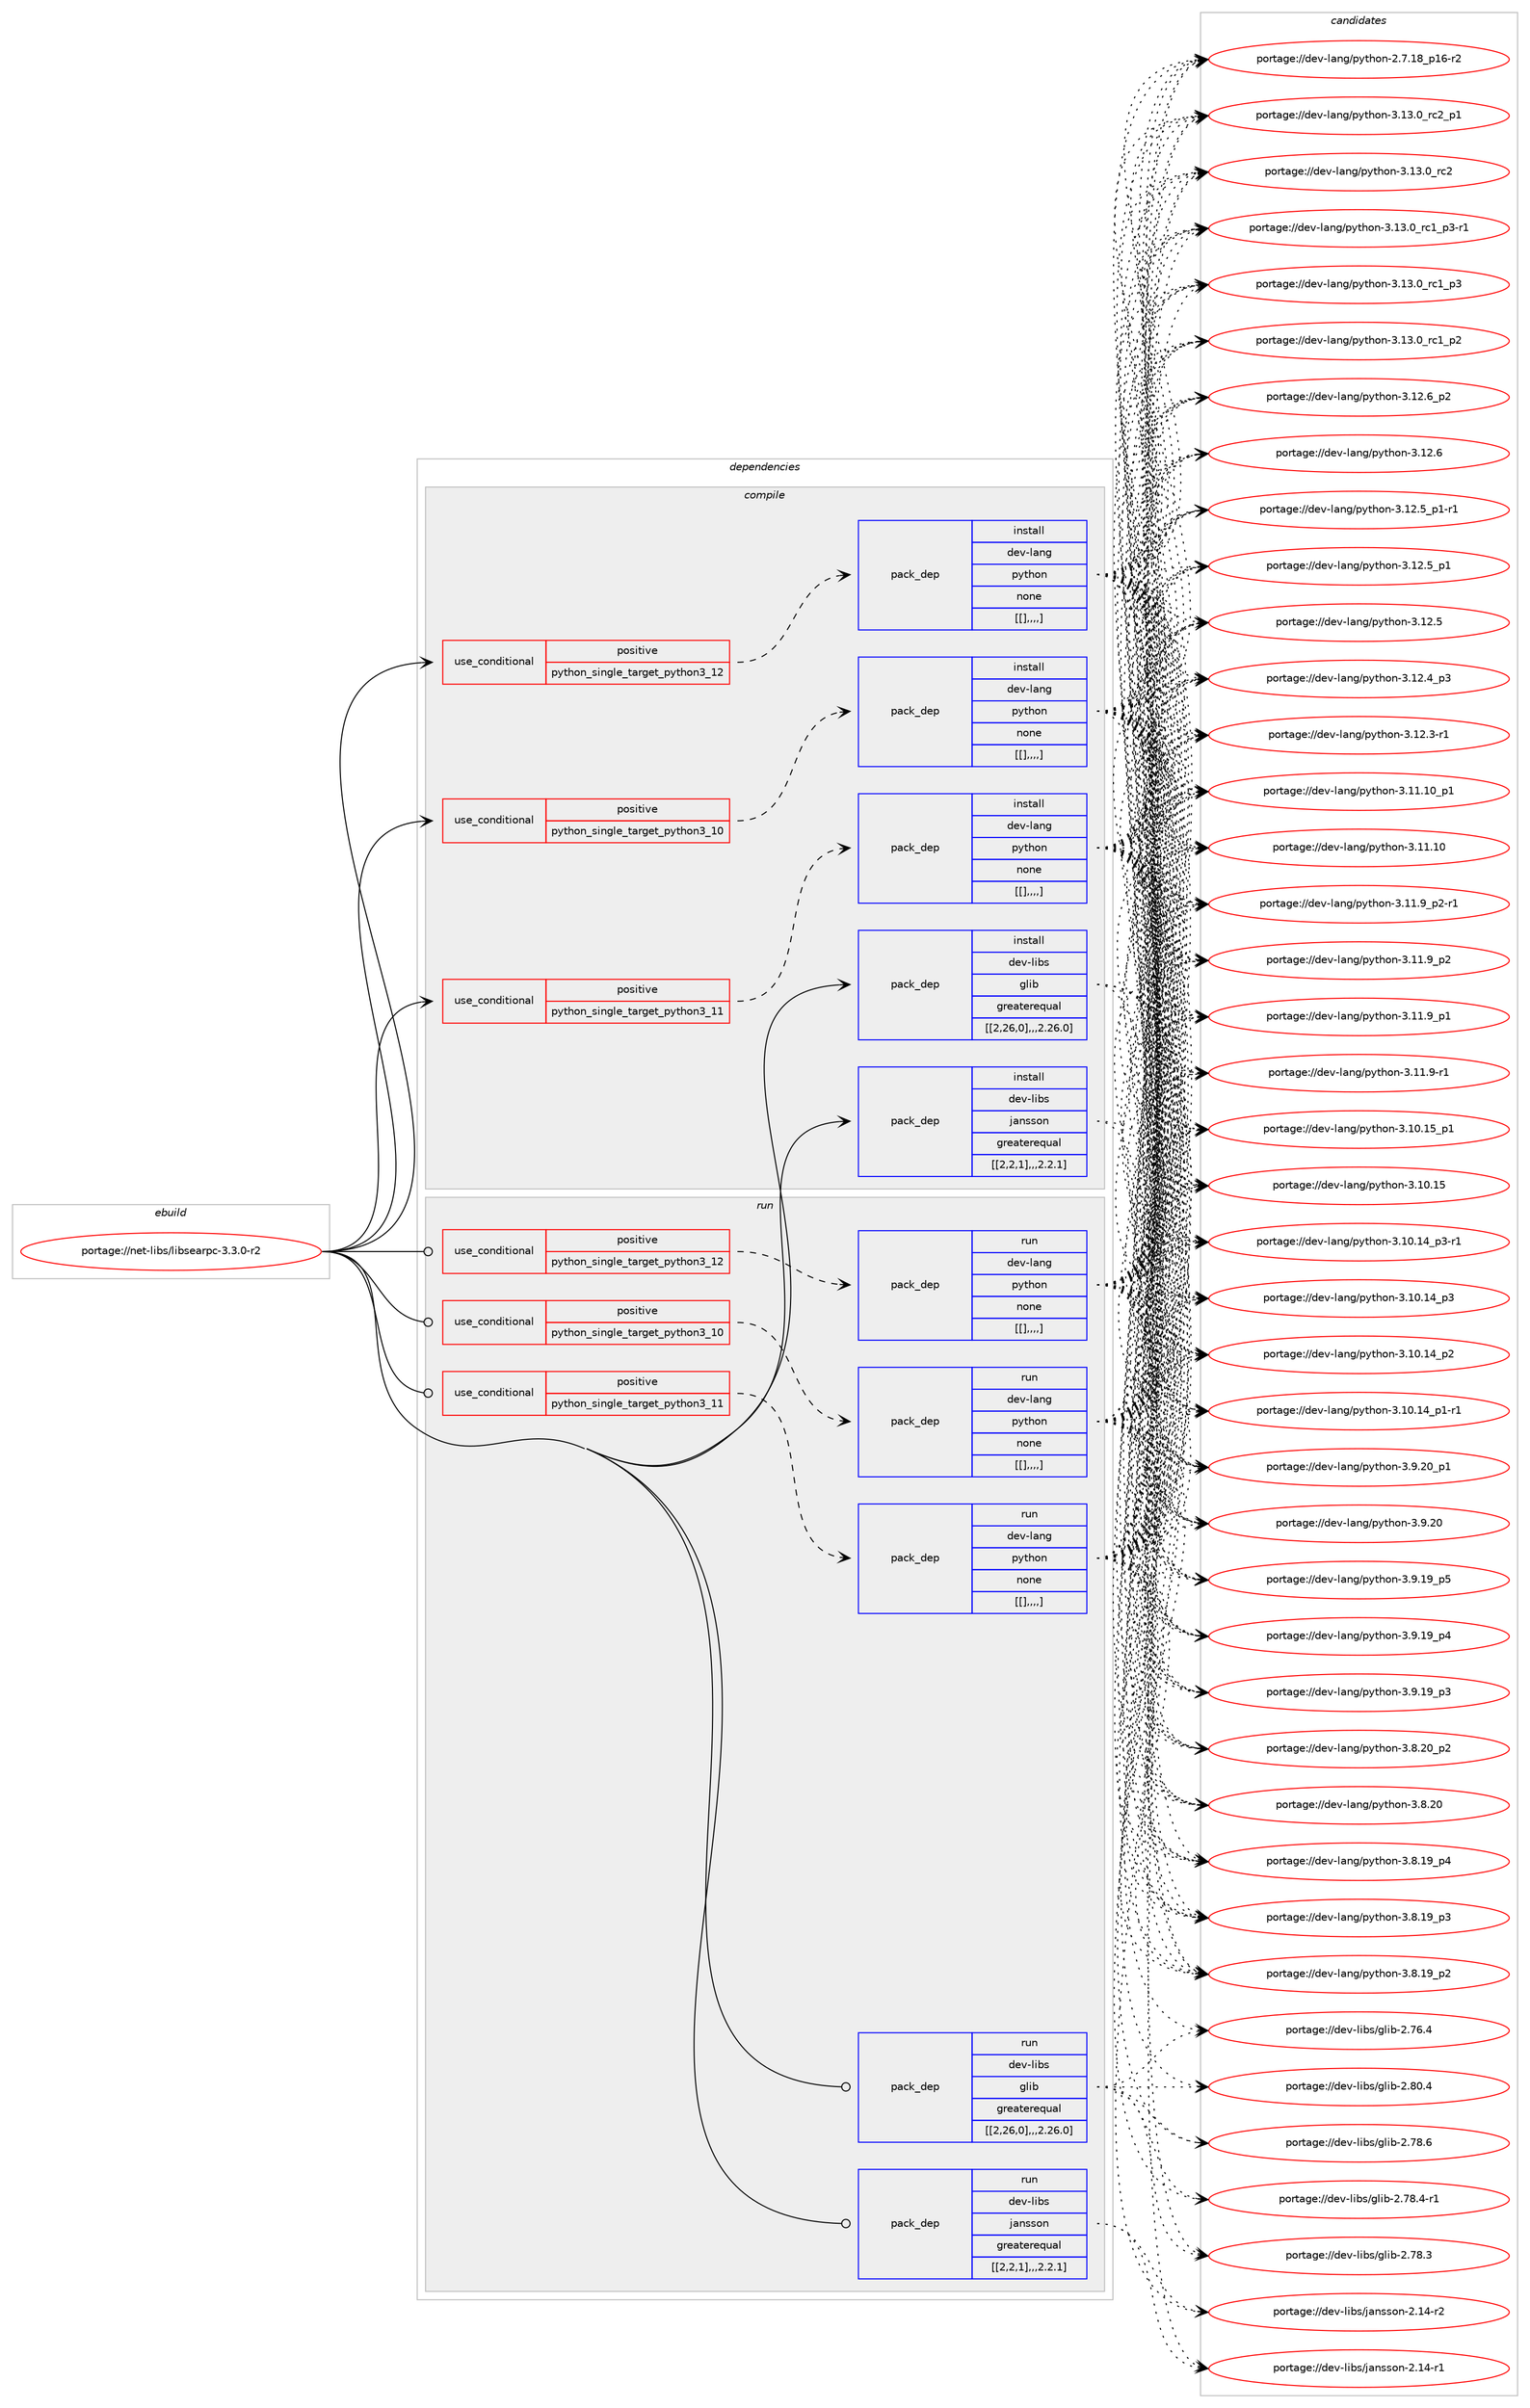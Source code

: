 digraph prolog {

# *************
# Graph options
# *************

newrank=true;
concentrate=true;
compound=true;
graph [rankdir=LR,fontname=Helvetica,fontsize=10,ranksep=1.5];#, ranksep=2.5, nodesep=0.2];
edge  [arrowhead=vee];
node  [fontname=Helvetica,fontsize=10];

# **********
# The ebuild
# **********

subgraph cluster_leftcol {
color=gray;
label=<<i>ebuild</i>>;
id [label="portage://net-libs/libsearpc-3.3.0-r2", color=red, width=4, href="../net-libs/libsearpc-3.3.0-r2.svg"];
}

# ****************
# The dependencies
# ****************

subgraph cluster_midcol {
color=gray;
label=<<i>dependencies</i>>;
subgraph cluster_compile {
fillcolor="#eeeeee";
style=filled;
label=<<i>compile</i>>;
subgraph cond98205 {
dependency372018 [label=<<TABLE BORDER="0" CELLBORDER="1" CELLSPACING="0" CELLPADDING="4"><TR><TD ROWSPAN="3" CELLPADDING="10">use_conditional</TD></TR><TR><TD>positive</TD></TR><TR><TD>python_single_target_python3_10</TD></TR></TABLE>>, shape=none, color=red];
subgraph pack271114 {
dependency372019 [label=<<TABLE BORDER="0" CELLBORDER="1" CELLSPACING="0" CELLPADDING="4" WIDTH="220"><TR><TD ROWSPAN="6" CELLPADDING="30">pack_dep</TD></TR><TR><TD WIDTH="110">install</TD></TR><TR><TD>dev-lang</TD></TR><TR><TD>python</TD></TR><TR><TD>none</TD></TR><TR><TD>[[],,,,]</TD></TR></TABLE>>, shape=none, color=blue];
}
dependency372018:e -> dependency372019:w [weight=20,style="dashed",arrowhead="vee"];
}
id:e -> dependency372018:w [weight=20,style="solid",arrowhead="vee"];
subgraph cond98206 {
dependency372020 [label=<<TABLE BORDER="0" CELLBORDER="1" CELLSPACING="0" CELLPADDING="4"><TR><TD ROWSPAN="3" CELLPADDING="10">use_conditional</TD></TR><TR><TD>positive</TD></TR><TR><TD>python_single_target_python3_11</TD></TR></TABLE>>, shape=none, color=red];
subgraph pack271115 {
dependency372021 [label=<<TABLE BORDER="0" CELLBORDER="1" CELLSPACING="0" CELLPADDING="4" WIDTH="220"><TR><TD ROWSPAN="6" CELLPADDING="30">pack_dep</TD></TR><TR><TD WIDTH="110">install</TD></TR><TR><TD>dev-lang</TD></TR><TR><TD>python</TD></TR><TR><TD>none</TD></TR><TR><TD>[[],,,,]</TD></TR></TABLE>>, shape=none, color=blue];
}
dependency372020:e -> dependency372021:w [weight=20,style="dashed",arrowhead="vee"];
}
id:e -> dependency372020:w [weight=20,style="solid",arrowhead="vee"];
subgraph cond98207 {
dependency372022 [label=<<TABLE BORDER="0" CELLBORDER="1" CELLSPACING="0" CELLPADDING="4"><TR><TD ROWSPAN="3" CELLPADDING="10">use_conditional</TD></TR><TR><TD>positive</TD></TR><TR><TD>python_single_target_python3_12</TD></TR></TABLE>>, shape=none, color=red];
subgraph pack271116 {
dependency372023 [label=<<TABLE BORDER="0" CELLBORDER="1" CELLSPACING="0" CELLPADDING="4" WIDTH="220"><TR><TD ROWSPAN="6" CELLPADDING="30">pack_dep</TD></TR><TR><TD WIDTH="110">install</TD></TR><TR><TD>dev-lang</TD></TR><TR><TD>python</TD></TR><TR><TD>none</TD></TR><TR><TD>[[],,,,]</TD></TR></TABLE>>, shape=none, color=blue];
}
dependency372022:e -> dependency372023:w [weight=20,style="dashed",arrowhead="vee"];
}
id:e -> dependency372022:w [weight=20,style="solid",arrowhead="vee"];
subgraph pack271117 {
dependency372024 [label=<<TABLE BORDER="0" CELLBORDER="1" CELLSPACING="0" CELLPADDING="4" WIDTH="220"><TR><TD ROWSPAN="6" CELLPADDING="30">pack_dep</TD></TR><TR><TD WIDTH="110">install</TD></TR><TR><TD>dev-libs</TD></TR><TR><TD>glib</TD></TR><TR><TD>greaterequal</TD></TR><TR><TD>[[2,26,0],,,2.26.0]</TD></TR></TABLE>>, shape=none, color=blue];
}
id:e -> dependency372024:w [weight=20,style="solid",arrowhead="vee"];
subgraph pack271118 {
dependency372025 [label=<<TABLE BORDER="0" CELLBORDER="1" CELLSPACING="0" CELLPADDING="4" WIDTH="220"><TR><TD ROWSPAN="6" CELLPADDING="30">pack_dep</TD></TR><TR><TD WIDTH="110">install</TD></TR><TR><TD>dev-libs</TD></TR><TR><TD>jansson</TD></TR><TR><TD>greaterequal</TD></TR><TR><TD>[[2,2,1],,,2.2.1]</TD></TR></TABLE>>, shape=none, color=blue];
}
id:e -> dependency372025:w [weight=20,style="solid",arrowhead="vee"];
}
subgraph cluster_compileandrun {
fillcolor="#eeeeee";
style=filled;
label=<<i>compile and run</i>>;
}
subgraph cluster_run {
fillcolor="#eeeeee";
style=filled;
label=<<i>run</i>>;
subgraph cond98208 {
dependency372026 [label=<<TABLE BORDER="0" CELLBORDER="1" CELLSPACING="0" CELLPADDING="4"><TR><TD ROWSPAN="3" CELLPADDING="10">use_conditional</TD></TR><TR><TD>positive</TD></TR><TR><TD>python_single_target_python3_10</TD></TR></TABLE>>, shape=none, color=red];
subgraph pack271119 {
dependency372027 [label=<<TABLE BORDER="0" CELLBORDER="1" CELLSPACING="0" CELLPADDING="4" WIDTH="220"><TR><TD ROWSPAN="6" CELLPADDING="30">pack_dep</TD></TR><TR><TD WIDTH="110">run</TD></TR><TR><TD>dev-lang</TD></TR><TR><TD>python</TD></TR><TR><TD>none</TD></TR><TR><TD>[[],,,,]</TD></TR></TABLE>>, shape=none, color=blue];
}
dependency372026:e -> dependency372027:w [weight=20,style="dashed",arrowhead="vee"];
}
id:e -> dependency372026:w [weight=20,style="solid",arrowhead="odot"];
subgraph cond98209 {
dependency372028 [label=<<TABLE BORDER="0" CELLBORDER="1" CELLSPACING="0" CELLPADDING="4"><TR><TD ROWSPAN="3" CELLPADDING="10">use_conditional</TD></TR><TR><TD>positive</TD></TR><TR><TD>python_single_target_python3_11</TD></TR></TABLE>>, shape=none, color=red];
subgraph pack271120 {
dependency372029 [label=<<TABLE BORDER="0" CELLBORDER="1" CELLSPACING="0" CELLPADDING="4" WIDTH="220"><TR><TD ROWSPAN="6" CELLPADDING="30">pack_dep</TD></TR><TR><TD WIDTH="110">run</TD></TR><TR><TD>dev-lang</TD></TR><TR><TD>python</TD></TR><TR><TD>none</TD></TR><TR><TD>[[],,,,]</TD></TR></TABLE>>, shape=none, color=blue];
}
dependency372028:e -> dependency372029:w [weight=20,style="dashed",arrowhead="vee"];
}
id:e -> dependency372028:w [weight=20,style="solid",arrowhead="odot"];
subgraph cond98210 {
dependency372030 [label=<<TABLE BORDER="0" CELLBORDER="1" CELLSPACING="0" CELLPADDING="4"><TR><TD ROWSPAN="3" CELLPADDING="10">use_conditional</TD></TR><TR><TD>positive</TD></TR><TR><TD>python_single_target_python3_12</TD></TR></TABLE>>, shape=none, color=red];
subgraph pack271121 {
dependency372031 [label=<<TABLE BORDER="0" CELLBORDER="1" CELLSPACING="0" CELLPADDING="4" WIDTH="220"><TR><TD ROWSPAN="6" CELLPADDING="30">pack_dep</TD></TR><TR><TD WIDTH="110">run</TD></TR><TR><TD>dev-lang</TD></TR><TR><TD>python</TD></TR><TR><TD>none</TD></TR><TR><TD>[[],,,,]</TD></TR></TABLE>>, shape=none, color=blue];
}
dependency372030:e -> dependency372031:w [weight=20,style="dashed",arrowhead="vee"];
}
id:e -> dependency372030:w [weight=20,style="solid",arrowhead="odot"];
subgraph pack271122 {
dependency372032 [label=<<TABLE BORDER="0" CELLBORDER="1" CELLSPACING="0" CELLPADDING="4" WIDTH="220"><TR><TD ROWSPAN="6" CELLPADDING="30">pack_dep</TD></TR><TR><TD WIDTH="110">run</TD></TR><TR><TD>dev-libs</TD></TR><TR><TD>glib</TD></TR><TR><TD>greaterequal</TD></TR><TR><TD>[[2,26,0],,,2.26.0]</TD></TR></TABLE>>, shape=none, color=blue];
}
id:e -> dependency372032:w [weight=20,style="solid",arrowhead="odot"];
subgraph pack271123 {
dependency372033 [label=<<TABLE BORDER="0" CELLBORDER="1" CELLSPACING="0" CELLPADDING="4" WIDTH="220"><TR><TD ROWSPAN="6" CELLPADDING="30">pack_dep</TD></TR><TR><TD WIDTH="110">run</TD></TR><TR><TD>dev-libs</TD></TR><TR><TD>jansson</TD></TR><TR><TD>greaterequal</TD></TR><TR><TD>[[2,2,1],,,2.2.1]</TD></TR></TABLE>>, shape=none, color=blue];
}
id:e -> dependency372033:w [weight=20,style="solid",arrowhead="odot"];
}
}

# **************
# The candidates
# **************

subgraph cluster_choices {
rank=same;
color=gray;
label=<<i>candidates</i>>;

subgraph choice271114 {
color=black;
nodesep=1;
choice100101118451089711010347112121116104111110455146495146489511499509511249 [label="portage://dev-lang/python-3.13.0_rc2_p1", color=red, width=4,href="../dev-lang/python-3.13.0_rc2_p1.svg"];
choice10010111845108971101034711212111610411111045514649514648951149950 [label="portage://dev-lang/python-3.13.0_rc2", color=red, width=4,href="../dev-lang/python-3.13.0_rc2.svg"];
choice1001011184510897110103471121211161041111104551464951464895114994995112514511449 [label="portage://dev-lang/python-3.13.0_rc1_p3-r1", color=red, width=4,href="../dev-lang/python-3.13.0_rc1_p3-r1.svg"];
choice100101118451089711010347112121116104111110455146495146489511499499511251 [label="portage://dev-lang/python-3.13.0_rc1_p3", color=red, width=4,href="../dev-lang/python-3.13.0_rc1_p3.svg"];
choice100101118451089711010347112121116104111110455146495146489511499499511250 [label="portage://dev-lang/python-3.13.0_rc1_p2", color=red, width=4,href="../dev-lang/python-3.13.0_rc1_p2.svg"];
choice100101118451089711010347112121116104111110455146495046549511250 [label="portage://dev-lang/python-3.12.6_p2", color=red, width=4,href="../dev-lang/python-3.12.6_p2.svg"];
choice10010111845108971101034711212111610411111045514649504654 [label="portage://dev-lang/python-3.12.6", color=red, width=4,href="../dev-lang/python-3.12.6.svg"];
choice1001011184510897110103471121211161041111104551464950465395112494511449 [label="portage://dev-lang/python-3.12.5_p1-r1", color=red, width=4,href="../dev-lang/python-3.12.5_p1-r1.svg"];
choice100101118451089711010347112121116104111110455146495046539511249 [label="portage://dev-lang/python-3.12.5_p1", color=red, width=4,href="../dev-lang/python-3.12.5_p1.svg"];
choice10010111845108971101034711212111610411111045514649504653 [label="portage://dev-lang/python-3.12.5", color=red, width=4,href="../dev-lang/python-3.12.5.svg"];
choice100101118451089711010347112121116104111110455146495046529511251 [label="portage://dev-lang/python-3.12.4_p3", color=red, width=4,href="../dev-lang/python-3.12.4_p3.svg"];
choice100101118451089711010347112121116104111110455146495046514511449 [label="portage://dev-lang/python-3.12.3-r1", color=red, width=4,href="../dev-lang/python-3.12.3-r1.svg"];
choice10010111845108971101034711212111610411111045514649494649489511249 [label="portage://dev-lang/python-3.11.10_p1", color=red, width=4,href="../dev-lang/python-3.11.10_p1.svg"];
choice1001011184510897110103471121211161041111104551464949464948 [label="portage://dev-lang/python-3.11.10", color=red, width=4,href="../dev-lang/python-3.11.10.svg"];
choice1001011184510897110103471121211161041111104551464949465795112504511449 [label="portage://dev-lang/python-3.11.9_p2-r1", color=red, width=4,href="../dev-lang/python-3.11.9_p2-r1.svg"];
choice100101118451089711010347112121116104111110455146494946579511250 [label="portage://dev-lang/python-3.11.9_p2", color=red, width=4,href="../dev-lang/python-3.11.9_p2.svg"];
choice100101118451089711010347112121116104111110455146494946579511249 [label="portage://dev-lang/python-3.11.9_p1", color=red, width=4,href="../dev-lang/python-3.11.9_p1.svg"];
choice100101118451089711010347112121116104111110455146494946574511449 [label="portage://dev-lang/python-3.11.9-r1", color=red, width=4,href="../dev-lang/python-3.11.9-r1.svg"];
choice10010111845108971101034711212111610411111045514649484649539511249 [label="portage://dev-lang/python-3.10.15_p1", color=red, width=4,href="../dev-lang/python-3.10.15_p1.svg"];
choice1001011184510897110103471121211161041111104551464948464953 [label="portage://dev-lang/python-3.10.15", color=red, width=4,href="../dev-lang/python-3.10.15.svg"];
choice100101118451089711010347112121116104111110455146494846495295112514511449 [label="portage://dev-lang/python-3.10.14_p3-r1", color=red, width=4,href="../dev-lang/python-3.10.14_p3-r1.svg"];
choice10010111845108971101034711212111610411111045514649484649529511251 [label="portage://dev-lang/python-3.10.14_p3", color=red, width=4,href="../dev-lang/python-3.10.14_p3.svg"];
choice10010111845108971101034711212111610411111045514649484649529511250 [label="portage://dev-lang/python-3.10.14_p2", color=red, width=4,href="../dev-lang/python-3.10.14_p2.svg"];
choice100101118451089711010347112121116104111110455146494846495295112494511449 [label="portage://dev-lang/python-3.10.14_p1-r1", color=red, width=4,href="../dev-lang/python-3.10.14_p1-r1.svg"];
choice100101118451089711010347112121116104111110455146574650489511249 [label="portage://dev-lang/python-3.9.20_p1", color=red, width=4,href="../dev-lang/python-3.9.20_p1.svg"];
choice10010111845108971101034711212111610411111045514657465048 [label="portage://dev-lang/python-3.9.20", color=red, width=4,href="../dev-lang/python-3.9.20.svg"];
choice100101118451089711010347112121116104111110455146574649579511253 [label="portage://dev-lang/python-3.9.19_p5", color=red, width=4,href="../dev-lang/python-3.9.19_p5.svg"];
choice100101118451089711010347112121116104111110455146574649579511252 [label="portage://dev-lang/python-3.9.19_p4", color=red, width=4,href="../dev-lang/python-3.9.19_p4.svg"];
choice100101118451089711010347112121116104111110455146574649579511251 [label="portage://dev-lang/python-3.9.19_p3", color=red, width=4,href="../dev-lang/python-3.9.19_p3.svg"];
choice100101118451089711010347112121116104111110455146564650489511250 [label="portage://dev-lang/python-3.8.20_p2", color=red, width=4,href="../dev-lang/python-3.8.20_p2.svg"];
choice10010111845108971101034711212111610411111045514656465048 [label="portage://dev-lang/python-3.8.20", color=red, width=4,href="../dev-lang/python-3.8.20.svg"];
choice100101118451089711010347112121116104111110455146564649579511252 [label="portage://dev-lang/python-3.8.19_p4", color=red, width=4,href="../dev-lang/python-3.8.19_p4.svg"];
choice100101118451089711010347112121116104111110455146564649579511251 [label="portage://dev-lang/python-3.8.19_p3", color=red, width=4,href="../dev-lang/python-3.8.19_p3.svg"];
choice100101118451089711010347112121116104111110455146564649579511250 [label="portage://dev-lang/python-3.8.19_p2", color=red, width=4,href="../dev-lang/python-3.8.19_p2.svg"];
choice100101118451089711010347112121116104111110455046554649569511249544511450 [label="portage://dev-lang/python-2.7.18_p16-r2", color=red, width=4,href="../dev-lang/python-2.7.18_p16-r2.svg"];
dependency372019:e -> choice100101118451089711010347112121116104111110455146495146489511499509511249:w [style=dotted,weight="100"];
dependency372019:e -> choice10010111845108971101034711212111610411111045514649514648951149950:w [style=dotted,weight="100"];
dependency372019:e -> choice1001011184510897110103471121211161041111104551464951464895114994995112514511449:w [style=dotted,weight="100"];
dependency372019:e -> choice100101118451089711010347112121116104111110455146495146489511499499511251:w [style=dotted,weight="100"];
dependency372019:e -> choice100101118451089711010347112121116104111110455146495146489511499499511250:w [style=dotted,weight="100"];
dependency372019:e -> choice100101118451089711010347112121116104111110455146495046549511250:w [style=dotted,weight="100"];
dependency372019:e -> choice10010111845108971101034711212111610411111045514649504654:w [style=dotted,weight="100"];
dependency372019:e -> choice1001011184510897110103471121211161041111104551464950465395112494511449:w [style=dotted,weight="100"];
dependency372019:e -> choice100101118451089711010347112121116104111110455146495046539511249:w [style=dotted,weight="100"];
dependency372019:e -> choice10010111845108971101034711212111610411111045514649504653:w [style=dotted,weight="100"];
dependency372019:e -> choice100101118451089711010347112121116104111110455146495046529511251:w [style=dotted,weight="100"];
dependency372019:e -> choice100101118451089711010347112121116104111110455146495046514511449:w [style=dotted,weight="100"];
dependency372019:e -> choice10010111845108971101034711212111610411111045514649494649489511249:w [style=dotted,weight="100"];
dependency372019:e -> choice1001011184510897110103471121211161041111104551464949464948:w [style=dotted,weight="100"];
dependency372019:e -> choice1001011184510897110103471121211161041111104551464949465795112504511449:w [style=dotted,weight="100"];
dependency372019:e -> choice100101118451089711010347112121116104111110455146494946579511250:w [style=dotted,weight="100"];
dependency372019:e -> choice100101118451089711010347112121116104111110455146494946579511249:w [style=dotted,weight="100"];
dependency372019:e -> choice100101118451089711010347112121116104111110455146494946574511449:w [style=dotted,weight="100"];
dependency372019:e -> choice10010111845108971101034711212111610411111045514649484649539511249:w [style=dotted,weight="100"];
dependency372019:e -> choice1001011184510897110103471121211161041111104551464948464953:w [style=dotted,weight="100"];
dependency372019:e -> choice100101118451089711010347112121116104111110455146494846495295112514511449:w [style=dotted,weight="100"];
dependency372019:e -> choice10010111845108971101034711212111610411111045514649484649529511251:w [style=dotted,weight="100"];
dependency372019:e -> choice10010111845108971101034711212111610411111045514649484649529511250:w [style=dotted,weight="100"];
dependency372019:e -> choice100101118451089711010347112121116104111110455146494846495295112494511449:w [style=dotted,weight="100"];
dependency372019:e -> choice100101118451089711010347112121116104111110455146574650489511249:w [style=dotted,weight="100"];
dependency372019:e -> choice10010111845108971101034711212111610411111045514657465048:w [style=dotted,weight="100"];
dependency372019:e -> choice100101118451089711010347112121116104111110455146574649579511253:w [style=dotted,weight="100"];
dependency372019:e -> choice100101118451089711010347112121116104111110455146574649579511252:w [style=dotted,weight="100"];
dependency372019:e -> choice100101118451089711010347112121116104111110455146574649579511251:w [style=dotted,weight="100"];
dependency372019:e -> choice100101118451089711010347112121116104111110455146564650489511250:w [style=dotted,weight="100"];
dependency372019:e -> choice10010111845108971101034711212111610411111045514656465048:w [style=dotted,weight="100"];
dependency372019:e -> choice100101118451089711010347112121116104111110455146564649579511252:w [style=dotted,weight="100"];
dependency372019:e -> choice100101118451089711010347112121116104111110455146564649579511251:w [style=dotted,weight="100"];
dependency372019:e -> choice100101118451089711010347112121116104111110455146564649579511250:w [style=dotted,weight="100"];
dependency372019:e -> choice100101118451089711010347112121116104111110455046554649569511249544511450:w [style=dotted,weight="100"];
}
subgraph choice271115 {
color=black;
nodesep=1;
choice100101118451089711010347112121116104111110455146495146489511499509511249 [label="portage://dev-lang/python-3.13.0_rc2_p1", color=red, width=4,href="../dev-lang/python-3.13.0_rc2_p1.svg"];
choice10010111845108971101034711212111610411111045514649514648951149950 [label="portage://dev-lang/python-3.13.0_rc2", color=red, width=4,href="../dev-lang/python-3.13.0_rc2.svg"];
choice1001011184510897110103471121211161041111104551464951464895114994995112514511449 [label="portage://dev-lang/python-3.13.0_rc1_p3-r1", color=red, width=4,href="../dev-lang/python-3.13.0_rc1_p3-r1.svg"];
choice100101118451089711010347112121116104111110455146495146489511499499511251 [label="portage://dev-lang/python-3.13.0_rc1_p3", color=red, width=4,href="../dev-lang/python-3.13.0_rc1_p3.svg"];
choice100101118451089711010347112121116104111110455146495146489511499499511250 [label="portage://dev-lang/python-3.13.0_rc1_p2", color=red, width=4,href="../dev-lang/python-3.13.0_rc1_p2.svg"];
choice100101118451089711010347112121116104111110455146495046549511250 [label="portage://dev-lang/python-3.12.6_p2", color=red, width=4,href="../dev-lang/python-3.12.6_p2.svg"];
choice10010111845108971101034711212111610411111045514649504654 [label="portage://dev-lang/python-3.12.6", color=red, width=4,href="../dev-lang/python-3.12.6.svg"];
choice1001011184510897110103471121211161041111104551464950465395112494511449 [label="portage://dev-lang/python-3.12.5_p1-r1", color=red, width=4,href="../dev-lang/python-3.12.5_p1-r1.svg"];
choice100101118451089711010347112121116104111110455146495046539511249 [label="portage://dev-lang/python-3.12.5_p1", color=red, width=4,href="../dev-lang/python-3.12.5_p1.svg"];
choice10010111845108971101034711212111610411111045514649504653 [label="portage://dev-lang/python-3.12.5", color=red, width=4,href="../dev-lang/python-3.12.5.svg"];
choice100101118451089711010347112121116104111110455146495046529511251 [label="portage://dev-lang/python-3.12.4_p3", color=red, width=4,href="../dev-lang/python-3.12.4_p3.svg"];
choice100101118451089711010347112121116104111110455146495046514511449 [label="portage://dev-lang/python-3.12.3-r1", color=red, width=4,href="../dev-lang/python-3.12.3-r1.svg"];
choice10010111845108971101034711212111610411111045514649494649489511249 [label="portage://dev-lang/python-3.11.10_p1", color=red, width=4,href="../dev-lang/python-3.11.10_p1.svg"];
choice1001011184510897110103471121211161041111104551464949464948 [label="portage://dev-lang/python-3.11.10", color=red, width=4,href="../dev-lang/python-3.11.10.svg"];
choice1001011184510897110103471121211161041111104551464949465795112504511449 [label="portage://dev-lang/python-3.11.9_p2-r1", color=red, width=4,href="../dev-lang/python-3.11.9_p2-r1.svg"];
choice100101118451089711010347112121116104111110455146494946579511250 [label="portage://dev-lang/python-3.11.9_p2", color=red, width=4,href="../dev-lang/python-3.11.9_p2.svg"];
choice100101118451089711010347112121116104111110455146494946579511249 [label="portage://dev-lang/python-3.11.9_p1", color=red, width=4,href="../dev-lang/python-3.11.9_p1.svg"];
choice100101118451089711010347112121116104111110455146494946574511449 [label="portage://dev-lang/python-3.11.9-r1", color=red, width=4,href="../dev-lang/python-3.11.9-r1.svg"];
choice10010111845108971101034711212111610411111045514649484649539511249 [label="portage://dev-lang/python-3.10.15_p1", color=red, width=4,href="../dev-lang/python-3.10.15_p1.svg"];
choice1001011184510897110103471121211161041111104551464948464953 [label="portage://dev-lang/python-3.10.15", color=red, width=4,href="../dev-lang/python-3.10.15.svg"];
choice100101118451089711010347112121116104111110455146494846495295112514511449 [label="portage://dev-lang/python-3.10.14_p3-r1", color=red, width=4,href="../dev-lang/python-3.10.14_p3-r1.svg"];
choice10010111845108971101034711212111610411111045514649484649529511251 [label="portage://dev-lang/python-3.10.14_p3", color=red, width=4,href="../dev-lang/python-3.10.14_p3.svg"];
choice10010111845108971101034711212111610411111045514649484649529511250 [label="portage://dev-lang/python-3.10.14_p2", color=red, width=4,href="../dev-lang/python-3.10.14_p2.svg"];
choice100101118451089711010347112121116104111110455146494846495295112494511449 [label="portage://dev-lang/python-3.10.14_p1-r1", color=red, width=4,href="../dev-lang/python-3.10.14_p1-r1.svg"];
choice100101118451089711010347112121116104111110455146574650489511249 [label="portage://dev-lang/python-3.9.20_p1", color=red, width=4,href="../dev-lang/python-3.9.20_p1.svg"];
choice10010111845108971101034711212111610411111045514657465048 [label="portage://dev-lang/python-3.9.20", color=red, width=4,href="../dev-lang/python-3.9.20.svg"];
choice100101118451089711010347112121116104111110455146574649579511253 [label="portage://dev-lang/python-3.9.19_p5", color=red, width=4,href="../dev-lang/python-3.9.19_p5.svg"];
choice100101118451089711010347112121116104111110455146574649579511252 [label="portage://dev-lang/python-3.9.19_p4", color=red, width=4,href="../dev-lang/python-3.9.19_p4.svg"];
choice100101118451089711010347112121116104111110455146574649579511251 [label="portage://dev-lang/python-3.9.19_p3", color=red, width=4,href="../dev-lang/python-3.9.19_p3.svg"];
choice100101118451089711010347112121116104111110455146564650489511250 [label="portage://dev-lang/python-3.8.20_p2", color=red, width=4,href="../dev-lang/python-3.8.20_p2.svg"];
choice10010111845108971101034711212111610411111045514656465048 [label="portage://dev-lang/python-3.8.20", color=red, width=4,href="../dev-lang/python-3.8.20.svg"];
choice100101118451089711010347112121116104111110455146564649579511252 [label="portage://dev-lang/python-3.8.19_p4", color=red, width=4,href="../dev-lang/python-3.8.19_p4.svg"];
choice100101118451089711010347112121116104111110455146564649579511251 [label="portage://dev-lang/python-3.8.19_p3", color=red, width=4,href="../dev-lang/python-3.8.19_p3.svg"];
choice100101118451089711010347112121116104111110455146564649579511250 [label="portage://dev-lang/python-3.8.19_p2", color=red, width=4,href="../dev-lang/python-3.8.19_p2.svg"];
choice100101118451089711010347112121116104111110455046554649569511249544511450 [label="portage://dev-lang/python-2.7.18_p16-r2", color=red, width=4,href="../dev-lang/python-2.7.18_p16-r2.svg"];
dependency372021:e -> choice100101118451089711010347112121116104111110455146495146489511499509511249:w [style=dotted,weight="100"];
dependency372021:e -> choice10010111845108971101034711212111610411111045514649514648951149950:w [style=dotted,weight="100"];
dependency372021:e -> choice1001011184510897110103471121211161041111104551464951464895114994995112514511449:w [style=dotted,weight="100"];
dependency372021:e -> choice100101118451089711010347112121116104111110455146495146489511499499511251:w [style=dotted,weight="100"];
dependency372021:e -> choice100101118451089711010347112121116104111110455146495146489511499499511250:w [style=dotted,weight="100"];
dependency372021:e -> choice100101118451089711010347112121116104111110455146495046549511250:w [style=dotted,weight="100"];
dependency372021:e -> choice10010111845108971101034711212111610411111045514649504654:w [style=dotted,weight="100"];
dependency372021:e -> choice1001011184510897110103471121211161041111104551464950465395112494511449:w [style=dotted,weight="100"];
dependency372021:e -> choice100101118451089711010347112121116104111110455146495046539511249:w [style=dotted,weight="100"];
dependency372021:e -> choice10010111845108971101034711212111610411111045514649504653:w [style=dotted,weight="100"];
dependency372021:e -> choice100101118451089711010347112121116104111110455146495046529511251:w [style=dotted,weight="100"];
dependency372021:e -> choice100101118451089711010347112121116104111110455146495046514511449:w [style=dotted,weight="100"];
dependency372021:e -> choice10010111845108971101034711212111610411111045514649494649489511249:w [style=dotted,weight="100"];
dependency372021:e -> choice1001011184510897110103471121211161041111104551464949464948:w [style=dotted,weight="100"];
dependency372021:e -> choice1001011184510897110103471121211161041111104551464949465795112504511449:w [style=dotted,weight="100"];
dependency372021:e -> choice100101118451089711010347112121116104111110455146494946579511250:w [style=dotted,weight="100"];
dependency372021:e -> choice100101118451089711010347112121116104111110455146494946579511249:w [style=dotted,weight="100"];
dependency372021:e -> choice100101118451089711010347112121116104111110455146494946574511449:w [style=dotted,weight="100"];
dependency372021:e -> choice10010111845108971101034711212111610411111045514649484649539511249:w [style=dotted,weight="100"];
dependency372021:e -> choice1001011184510897110103471121211161041111104551464948464953:w [style=dotted,weight="100"];
dependency372021:e -> choice100101118451089711010347112121116104111110455146494846495295112514511449:w [style=dotted,weight="100"];
dependency372021:e -> choice10010111845108971101034711212111610411111045514649484649529511251:w [style=dotted,weight="100"];
dependency372021:e -> choice10010111845108971101034711212111610411111045514649484649529511250:w [style=dotted,weight="100"];
dependency372021:e -> choice100101118451089711010347112121116104111110455146494846495295112494511449:w [style=dotted,weight="100"];
dependency372021:e -> choice100101118451089711010347112121116104111110455146574650489511249:w [style=dotted,weight="100"];
dependency372021:e -> choice10010111845108971101034711212111610411111045514657465048:w [style=dotted,weight="100"];
dependency372021:e -> choice100101118451089711010347112121116104111110455146574649579511253:w [style=dotted,weight="100"];
dependency372021:e -> choice100101118451089711010347112121116104111110455146574649579511252:w [style=dotted,weight="100"];
dependency372021:e -> choice100101118451089711010347112121116104111110455146574649579511251:w [style=dotted,weight="100"];
dependency372021:e -> choice100101118451089711010347112121116104111110455146564650489511250:w [style=dotted,weight="100"];
dependency372021:e -> choice10010111845108971101034711212111610411111045514656465048:w [style=dotted,weight="100"];
dependency372021:e -> choice100101118451089711010347112121116104111110455146564649579511252:w [style=dotted,weight="100"];
dependency372021:e -> choice100101118451089711010347112121116104111110455146564649579511251:w [style=dotted,weight="100"];
dependency372021:e -> choice100101118451089711010347112121116104111110455146564649579511250:w [style=dotted,weight="100"];
dependency372021:e -> choice100101118451089711010347112121116104111110455046554649569511249544511450:w [style=dotted,weight="100"];
}
subgraph choice271116 {
color=black;
nodesep=1;
choice100101118451089711010347112121116104111110455146495146489511499509511249 [label="portage://dev-lang/python-3.13.0_rc2_p1", color=red, width=4,href="../dev-lang/python-3.13.0_rc2_p1.svg"];
choice10010111845108971101034711212111610411111045514649514648951149950 [label="portage://dev-lang/python-3.13.0_rc2", color=red, width=4,href="../dev-lang/python-3.13.0_rc2.svg"];
choice1001011184510897110103471121211161041111104551464951464895114994995112514511449 [label="portage://dev-lang/python-3.13.0_rc1_p3-r1", color=red, width=4,href="../dev-lang/python-3.13.0_rc1_p3-r1.svg"];
choice100101118451089711010347112121116104111110455146495146489511499499511251 [label="portage://dev-lang/python-3.13.0_rc1_p3", color=red, width=4,href="../dev-lang/python-3.13.0_rc1_p3.svg"];
choice100101118451089711010347112121116104111110455146495146489511499499511250 [label="portage://dev-lang/python-3.13.0_rc1_p2", color=red, width=4,href="../dev-lang/python-3.13.0_rc1_p2.svg"];
choice100101118451089711010347112121116104111110455146495046549511250 [label="portage://dev-lang/python-3.12.6_p2", color=red, width=4,href="../dev-lang/python-3.12.6_p2.svg"];
choice10010111845108971101034711212111610411111045514649504654 [label="portage://dev-lang/python-3.12.6", color=red, width=4,href="../dev-lang/python-3.12.6.svg"];
choice1001011184510897110103471121211161041111104551464950465395112494511449 [label="portage://dev-lang/python-3.12.5_p1-r1", color=red, width=4,href="../dev-lang/python-3.12.5_p1-r1.svg"];
choice100101118451089711010347112121116104111110455146495046539511249 [label="portage://dev-lang/python-3.12.5_p1", color=red, width=4,href="../dev-lang/python-3.12.5_p1.svg"];
choice10010111845108971101034711212111610411111045514649504653 [label="portage://dev-lang/python-3.12.5", color=red, width=4,href="../dev-lang/python-3.12.5.svg"];
choice100101118451089711010347112121116104111110455146495046529511251 [label="portage://dev-lang/python-3.12.4_p3", color=red, width=4,href="../dev-lang/python-3.12.4_p3.svg"];
choice100101118451089711010347112121116104111110455146495046514511449 [label="portage://dev-lang/python-3.12.3-r1", color=red, width=4,href="../dev-lang/python-3.12.3-r1.svg"];
choice10010111845108971101034711212111610411111045514649494649489511249 [label="portage://dev-lang/python-3.11.10_p1", color=red, width=4,href="../dev-lang/python-3.11.10_p1.svg"];
choice1001011184510897110103471121211161041111104551464949464948 [label="portage://dev-lang/python-3.11.10", color=red, width=4,href="../dev-lang/python-3.11.10.svg"];
choice1001011184510897110103471121211161041111104551464949465795112504511449 [label="portage://dev-lang/python-3.11.9_p2-r1", color=red, width=4,href="../dev-lang/python-3.11.9_p2-r1.svg"];
choice100101118451089711010347112121116104111110455146494946579511250 [label="portage://dev-lang/python-3.11.9_p2", color=red, width=4,href="../dev-lang/python-3.11.9_p2.svg"];
choice100101118451089711010347112121116104111110455146494946579511249 [label="portage://dev-lang/python-3.11.9_p1", color=red, width=4,href="../dev-lang/python-3.11.9_p1.svg"];
choice100101118451089711010347112121116104111110455146494946574511449 [label="portage://dev-lang/python-3.11.9-r1", color=red, width=4,href="../dev-lang/python-3.11.9-r1.svg"];
choice10010111845108971101034711212111610411111045514649484649539511249 [label="portage://dev-lang/python-3.10.15_p1", color=red, width=4,href="../dev-lang/python-3.10.15_p1.svg"];
choice1001011184510897110103471121211161041111104551464948464953 [label="portage://dev-lang/python-3.10.15", color=red, width=4,href="../dev-lang/python-3.10.15.svg"];
choice100101118451089711010347112121116104111110455146494846495295112514511449 [label="portage://dev-lang/python-3.10.14_p3-r1", color=red, width=4,href="../dev-lang/python-3.10.14_p3-r1.svg"];
choice10010111845108971101034711212111610411111045514649484649529511251 [label="portage://dev-lang/python-3.10.14_p3", color=red, width=4,href="../dev-lang/python-3.10.14_p3.svg"];
choice10010111845108971101034711212111610411111045514649484649529511250 [label="portage://dev-lang/python-3.10.14_p2", color=red, width=4,href="../dev-lang/python-3.10.14_p2.svg"];
choice100101118451089711010347112121116104111110455146494846495295112494511449 [label="portage://dev-lang/python-3.10.14_p1-r1", color=red, width=4,href="../dev-lang/python-3.10.14_p1-r1.svg"];
choice100101118451089711010347112121116104111110455146574650489511249 [label="portage://dev-lang/python-3.9.20_p1", color=red, width=4,href="../dev-lang/python-3.9.20_p1.svg"];
choice10010111845108971101034711212111610411111045514657465048 [label="portage://dev-lang/python-3.9.20", color=red, width=4,href="../dev-lang/python-3.9.20.svg"];
choice100101118451089711010347112121116104111110455146574649579511253 [label="portage://dev-lang/python-3.9.19_p5", color=red, width=4,href="../dev-lang/python-3.9.19_p5.svg"];
choice100101118451089711010347112121116104111110455146574649579511252 [label="portage://dev-lang/python-3.9.19_p4", color=red, width=4,href="../dev-lang/python-3.9.19_p4.svg"];
choice100101118451089711010347112121116104111110455146574649579511251 [label="portage://dev-lang/python-3.9.19_p3", color=red, width=4,href="../dev-lang/python-3.9.19_p3.svg"];
choice100101118451089711010347112121116104111110455146564650489511250 [label="portage://dev-lang/python-3.8.20_p2", color=red, width=4,href="../dev-lang/python-3.8.20_p2.svg"];
choice10010111845108971101034711212111610411111045514656465048 [label="portage://dev-lang/python-3.8.20", color=red, width=4,href="../dev-lang/python-3.8.20.svg"];
choice100101118451089711010347112121116104111110455146564649579511252 [label="portage://dev-lang/python-3.8.19_p4", color=red, width=4,href="../dev-lang/python-3.8.19_p4.svg"];
choice100101118451089711010347112121116104111110455146564649579511251 [label="portage://dev-lang/python-3.8.19_p3", color=red, width=4,href="../dev-lang/python-3.8.19_p3.svg"];
choice100101118451089711010347112121116104111110455146564649579511250 [label="portage://dev-lang/python-3.8.19_p2", color=red, width=4,href="../dev-lang/python-3.8.19_p2.svg"];
choice100101118451089711010347112121116104111110455046554649569511249544511450 [label="portage://dev-lang/python-2.7.18_p16-r2", color=red, width=4,href="../dev-lang/python-2.7.18_p16-r2.svg"];
dependency372023:e -> choice100101118451089711010347112121116104111110455146495146489511499509511249:w [style=dotted,weight="100"];
dependency372023:e -> choice10010111845108971101034711212111610411111045514649514648951149950:w [style=dotted,weight="100"];
dependency372023:e -> choice1001011184510897110103471121211161041111104551464951464895114994995112514511449:w [style=dotted,weight="100"];
dependency372023:e -> choice100101118451089711010347112121116104111110455146495146489511499499511251:w [style=dotted,weight="100"];
dependency372023:e -> choice100101118451089711010347112121116104111110455146495146489511499499511250:w [style=dotted,weight="100"];
dependency372023:e -> choice100101118451089711010347112121116104111110455146495046549511250:w [style=dotted,weight="100"];
dependency372023:e -> choice10010111845108971101034711212111610411111045514649504654:w [style=dotted,weight="100"];
dependency372023:e -> choice1001011184510897110103471121211161041111104551464950465395112494511449:w [style=dotted,weight="100"];
dependency372023:e -> choice100101118451089711010347112121116104111110455146495046539511249:w [style=dotted,weight="100"];
dependency372023:e -> choice10010111845108971101034711212111610411111045514649504653:w [style=dotted,weight="100"];
dependency372023:e -> choice100101118451089711010347112121116104111110455146495046529511251:w [style=dotted,weight="100"];
dependency372023:e -> choice100101118451089711010347112121116104111110455146495046514511449:w [style=dotted,weight="100"];
dependency372023:e -> choice10010111845108971101034711212111610411111045514649494649489511249:w [style=dotted,weight="100"];
dependency372023:e -> choice1001011184510897110103471121211161041111104551464949464948:w [style=dotted,weight="100"];
dependency372023:e -> choice1001011184510897110103471121211161041111104551464949465795112504511449:w [style=dotted,weight="100"];
dependency372023:e -> choice100101118451089711010347112121116104111110455146494946579511250:w [style=dotted,weight="100"];
dependency372023:e -> choice100101118451089711010347112121116104111110455146494946579511249:w [style=dotted,weight="100"];
dependency372023:e -> choice100101118451089711010347112121116104111110455146494946574511449:w [style=dotted,weight="100"];
dependency372023:e -> choice10010111845108971101034711212111610411111045514649484649539511249:w [style=dotted,weight="100"];
dependency372023:e -> choice1001011184510897110103471121211161041111104551464948464953:w [style=dotted,weight="100"];
dependency372023:e -> choice100101118451089711010347112121116104111110455146494846495295112514511449:w [style=dotted,weight="100"];
dependency372023:e -> choice10010111845108971101034711212111610411111045514649484649529511251:w [style=dotted,weight="100"];
dependency372023:e -> choice10010111845108971101034711212111610411111045514649484649529511250:w [style=dotted,weight="100"];
dependency372023:e -> choice100101118451089711010347112121116104111110455146494846495295112494511449:w [style=dotted,weight="100"];
dependency372023:e -> choice100101118451089711010347112121116104111110455146574650489511249:w [style=dotted,weight="100"];
dependency372023:e -> choice10010111845108971101034711212111610411111045514657465048:w [style=dotted,weight="100"];
dependency372023:e -> choice100101118451089711010347112121116104111110455146574649579511253:w [style=dotted,weight="100"];
dependency372023:e -> choice100101118451089711010347112121116104111110455146574649579511252:w [style=dotted,weight="100"];
dependency372023:e -> choice100101118451089711010347112121116104111110455146574649579511251:w [style=dotted,weight="100"];
dependency372023:e -> choice100101118451089711010347112121116104111110455146564650489511250:w [style=dotted,weight="100"];
dependency372023:e -> choice10010111845108971101034711212111610411111045514656465048:w [style=dotted,weight="100"];
dependency372023:e -> choice100101118451089711010347112121116104111110455146564649579511252:w [style=dotted,weight="100"];
dependency372023:e -> choice100101118451089711010347112121116104111110455146564649579511251:w [style=dotted,weight="100"];
dependency372023:e -> choice100101118451089711010347112121116104111110455146564649579511250:w [style=dotted,weight="100"];
dependency372023:e -> choice100101118451089711010347112121116104111110455046554649569511249544511450:w [style=dotted,weight="100"];
}
subgraph choice271117 {
color=black;
nodesep=1;
choice1001011184510810598115471031081059845504656484652 [label="portage://dev-libs/glib-2.80.4", color=red, width=4,href="../dev-libs/glib-2.80.4.svg"];
choice1001011184510810598115471031081059845504655564654 [label="portage://dev-libs/glib-2.78.6", color=red, width=4,href="../dev-libs/glib-2.78.6.svg"];
choice10010111845108105981154710310810598455046555646524511449 [label="portage://dev-libs/glib-2.78.4-r1", color=red, width=4,href="../dev-libs/glib-2.78.4-r1.svg"];
choice1001011184510810598115471031081059845504655564651 [label="portage://dev-libs/glib-2.78.3", color=red, width=4,href="../dev-libs/glib-2.78.3.svg"];
choice1001011184510810598115471031081059845504655544652 [label="portage://dev-libs/glib-2.76.4", color=red, width=4,href="../dev-libs/glib-2.76.4.svg"];
dependency372024:e -> choice1001011184510810598115471031081059845504656484652:w [style=dotted,weight="100"];
dependency372024:e -> choice1001011184510810598115471031081059845504655564654:w [style=dotted,weight="100"];
dependency372024:e -> choice10010111845108105981154710310810598455046555646524511449:w [style=dotted,weight="100"];
dependency372024:e -> choice1001011184510810598115471031081059845504655564651:w [style=dotted,weight="100"];
dependency372024:e -> choice1001011184510810598115471031081059845504655544652:w [style=dotted,weight="100"];
}
subgraph choice271118 {
color=black;
nodesep=1;
choice1001011184510810598115471069711011511511111045504649524511450 [label="portage://dev-libs/jansson-2.14-r2", color=red, width=4,href="../dev-libs/jansson-2.14-r2.svg"];
choice1001011184510810598115471069711011511511111045504649524511449 [label="portage://dev-libs/jansson-2.14-r1", color=red, width=4,href="../dev-libs/jansson-2.14-r1.svg"];
dependency372025:e -> choice1001011184510810598115471069711011511511111045504649524511450:w [style=dotted,weight="100"];
dependency372025:e -> choice1001011184510810598115471069711011511511111045504649524511449:w [style=dotted,weight="100"];
}
subgraph choice271119 {
color=black;
nodesep=1;
choice100101118451089711010347112121116104111110455146495146489511499509511249 [label="portage://dev-lang/python-3.13.0_rc2_p1", color=red, width=4,href="../dev-lang/python-3.13.0_rc2_p1.svg"];
choice10010111845108971101034711212111610411111045514649514648951149950 [label="portage://dev-lang/python-3.13.0_rc2", color=red, width=4,href="../dev-lang/python-3.13.0_rc2.svg"];
choice1001011184510897110103471121211161041111104551464951464895114994995112514511449 [label="portage://dev-lang/python-3.13.0_rc1_p3-r1", color=red, width=4,href="../dev-lang/python-3.13.0_rc1_p3-r1.svg"];
choice100101118451089711010347112121116104111110455146495146489511499499511251 [label="portage://dev-lang/python-3.13.0_rc1_p3", color=red, width=4,href="../dev-lang/python-3.13.0_rc1_p3.svg"];
choice100101118451089711010347112121116104111110455146495146489511499499511250 [label="portage://dev-lang/python-3.13.0_rc1_p2", color=red, width=4,href="../dev-lang/python-3.13.0_rc1_p2.svg"];
choice100101118451089711010347112121116104111110455146495046549511250 [label="portage://dev-lang/python-3.12.6_p2", color=red, width=4,href="../dev-lang/python-3.12.6_p2.svg"];
choice10010111845108971101034711212111610411111045514649504654 [label="portage://dev-lang/python-3.12.6", color=red, width=4,href="../dev-lang/python-3.12.6.svg"];
choice1001011184510897110103471121211161041111104551464950465395112494511449 [label="portage://dev-lang/python-3.12.5_p1-r1", color=red, width=4,href="../dev-lang/python-3.12.5_p1-r1.svg"];
choice100101118451089711010347112121116104111110455146495046539511249 [label="portage://dev-lang/python-3.12.5_p1", color=red, width=4,href="../dev-lang/python-3.12.5_p1.svg"];
choice10010111845108971101034711212111610411111045514649504653 [label="portage://dev-lang/python-3.12.5", color=red, width=4,href="../dev-lang/python-3.12.5.svg"];
choice100101118451089711010347112121116104111110455146495046529511251 [label="portage://dev-lang/python-3.12.4_p3", color=red, width=4,href="../dev-lang/python-3.12.4_p3.svg"];
choice100101118451089711010347112121116104111110455146495046514511449 [label="portage://dev-lang/python-3.12.3-r1", color=red, width=4,href="../dev-lang/python-3.12.3-r1.svg"];
choice10010111845108971101034711212111610411111045514649494649489511249 [label="portage://dev-lang/python-3.11.10_p1", color=red, width=4,href="../dev-lang/python-3.11.10_p1.svg"];
choice1001011184510897110103471121211161041111104551464949464948 [label="portage://dev-lang/python-3.11.10", color=red, width=4,href="../dev-lang/python-3.11.10.svg"];
choice1001011184510897110103471121211161041111104551464949465795112504511449 [label="portage://dev-lang/python-3.11.9_p2-r1", color=red, width=4,href="../dev-lang/python-3.11.9_p2-r1.svg"];
choice100101118451089711010347112121116104111110455146494946579511250 [label="portage://dev-lang/python-3.11.9_p2", color=red, width=4,href="../dev-lang/python-3.11.9_p2.svg"];
choice100101118451089711010347112121116104111110455146494946579511249 [label="portage://dev-lang/python-3.11.9_p1", color=red, width=4,href="../dev-lang/python-3.11.9_p1.svg"];
choice100101118451089711010347112121116104111110455146494946574511449 [label="portage://dev-lang/python-3.11.9-r1", color=red, width=4,href="../dev-lang/python-3.11.9-r1.svg"];
choice10010111845108971101034711212111610411111045514649484649539511249 [label="portage://dev-lang/python-3.10.15_p1", color=red, width=4,href="../dev-lang/python-3.10.15_p1.svg"];
choice1001011184510897110103471121211161041111104551464948464953 [label="portage://dev-lang/python-3.10.15", color=red, width=4,href="../dev-lang/python-3.10.15.svg"];
choice100101118451089711010347112121116104111110455146494846495295112514511449 [label="portage://dev-lang/python-3.10.14_p3-r1", color=red, width=4,href="../dev-lang/python-3.10.14_p3-r1.svg"];
choice10010111845108971101034711212111610411111045514649484649529511251 [label="portage://dev-lang/python-3.10.14_p3", color=red, width=4,href="../dev-lang/python-3.10.14_p3.svg"];
choice10010111845108971101034711212111610411111045514649484649529511250 [label="portage://dev-lang/python-3.10.14_p2", color=red, width=4,href="../dev-lang/python-3.10.14_p2.svg"];
choice100101118451089711010347112121116104111110455146494846495295112494511449 [label="portage://dev-lang/python-3.10.14_p1-r1", color=red, width=4,href="../dev-lang/python-3.10.14_p1-r1.svg"];
choice100101118451089711010347112121116104111110455146574650489511249 [label="portage://dev-lang/python-3.9.20_p1", color=red, width=4,href="../dev-lang/python-3.9.20_p1.svg"];
choice10010111845108971101034711212111610411111045514657465048 [label="portage://dev-lang/python-3.9.20", color=red, width=4,href="../dev-lang/python-3.9.20.svg"];
choice100101118451089711010347112121116104111110455146574649579511253 [label="portage://dev-lang/python-3.9.19_p5", color=red, width=4,href="../dev-lang/python-3.9.19_p5.svg"];
choice100101118451089711010347112121116104111110455146574649579511252 [label="portage://dev-lang/python-3.9.19_p4", color=red, width=4,href="../dev-lang/python-3.9.19_p4.svg"];
choice100101118451089711010347112121116104111110455146574649579511251 [label="portage://dev-lang/python-3.9.19_p3", color=red, width=4,href="../dev-lang/python-3.9.19_p3.svg"];
choice100101118451089711010347112121116104111110455146564650489511250 [label="portage://dev-lang/python-3.8.20_p2", color=red, width=4,href="../dev-lang/python-3.8.20_p2.svg"];
choice10010111845108971101034711212111610411111045514656465048 [label="portage://dev-lang/python-3.8.20", color=red, width=4,href="../dev-lang/python-3.8.20.svg"];
choice100101118451089711010347112121116104111110455146564649579511252 [label="portage://dev-lang/python-3.8.19_p4", color=red, width=4,href="../dev-lang/python-3.8.19_p4.svg"];
choice100101118451089711010347112121116104111110455146564649579511251 [label="portage://dev-lang/python-3.8.19_p3", color=red, width=4,href="../dev-lang/python-3.8.19_p3.svg"];
choice100101118451089711010347112121116104111110455146564649579511250 [label="portage://dev-lang/python-3.8.19_p2", color=red, width=4,href="../dev-lang/python-3.8.19_p2.svg"];
choice100101118451089711010347112121116104111110455046554649569511249544511450 [label="portage://dev-lang/python-2.7.18_p16-r2", color=red, width=4,href="../dev-lang/python-2.7.18_p16-r2.svg"];
dependency372027:e -> choice100101118451089711010347112121116104111110455146495146489511499509511249:w [style=dotted,weight="100"];
dependency372027:e -> choice10010111845108971101034711212111610411111045514649514648951149950:w [style=dotted,weight="100"];
dependency372027:e -> choice1001011184510897110103471121211161041111104551464951464895114994995112514511449:w [style=dotted,weight="100"];
dependency372027:e -> choice100101118451089711010347112121116104111110455146495146489511499499511251:w [style=dotted,weight="100"];
dependency372027:e -> choice100101118451089711010347112121116104111110455146495146489511499499511250:w [style=dotted,weight="100"];
dependency372027:e -> choice100101118451089711010347112121116104111110455146495046549511250:w [style=dotted,weight="100"];
dependency372027:e -> choice10010111845108971101034711212111610411111045514649504654:w [style=dotted,weight="100"];
dependency372027:e -> choice1001011184510897110103471121211161041111104551464950465395112494511449:w [style=dotted,weight="100"];
dependency372027:e -> choice100101118451089711010347112121116104111110455146495046539511249:w [style=dotted,weight="100"];
dependency372027:e -> choice10010111845108971101034711212111610411111045514649504653:w [style=dotted,weight="100"];
dependency372027:e -> choice100101118451089711010347112121116104111110455146495046529511251:w [style=dotted,weight="100"];
dependency372027:e -> choice100101118451089711010347112121116104111110455146495046514511449:w [style=dotted,weight="100"];
dependency372027:e -> choice10010111845108971101034711212111610411111045514649494649489511249:w [style=dotted,weight="100"];
dependency372027:e -> choice1001011184510897110103471121211161041111104551464949464948:w [style=dotted,weight="100"];
dependency372027:e -> choice1001011184510897110103471121211161041111104551464949465795112504511449:w [style=dotted,weight="100"];
dependency372027:e -> choice100101118451089711010347112121116104111110455146494946579511250:w [style=dotted,weight="100"];
dependency372027:e -> choice100101118451089711010347112121116104111110455146494946579511249:w [style=dotted,weight="100"];
dependency372027:e -> choice100101118451089711010347112121116104111110455146494946574511449:w [style=dotted,weight="100"];
dependency372027:e -> choice10010111845108971101034711212111610411111045514649484649539511249:w [style=dotted,weight="100"];
dependency372027:e -> choice1001011184510897110103471121211161041111104551464948464953:w [style=dotted,weight="100"];
dependency372027:e -> choice100101118451089711010347112121116104111110455146494846495295112514511449:w [style=dotted,weight="100"];
dependency372027:e -> choice10010111845108971101034711212111610411111045514649484649529511251:w [style=dotted,weight="100"];
dependency372027:e -> choice10010111845108971101034711212111610411111045514649484649529511250:w [style=dotted,weight="100"];
dependency372027:e -> choice100101118451089711010347112121116104111110455146494846495295112494511449:w [style=dotted,weight="100"];
dependency372027:e -> choice100101118451089711010347112121116104111110455146574650489511249:w [style=dotted,weight="100"];
dependency372027:e -> choice10010111845108971101034711212111610411111045514657465048:w [style=dotted,weight="100"];
dependency372027:e -> choice100101118451089711010347112121116104111110455146574649579511253:w [style=dotted,weight="100"];
dependency372027:e -> choice100101118451089711010347112121116104111110455146574649579511252:w [style=dotted,weight="100"];
dependency372027:e -> choice100101118451089711010347112121116104111110455146574649579511251:w [style=dotted,weight="100"];
dependency372027:e -> choice100101118451089711010347112121116104111110455146564650489511250:w [style=dotted,weight="100"];
dependency372027:e -> choice10010111845108971101034711212111610411111045514656465048:w [style=dotted,weight="100"];
dependency372027:e -> choice100101118451089711010347112121116104111110455146564649579511252:w [style=dotted,weight="100"];
dependency372027:e -> choice100101118451089711010347112121116104111110455146564649579511251:w [style=dotted,weight="100"];
dependency372027:e -> choice100101118451089711010347112121116104111110455146564649579511250:w [style=dotted,weight="100"];
dependency372027:e -> choice100101118451089711010347112121116104111110455046554649569511249544511450:w [style=dotted,weight="100"];
}
subgraph choice271120 {
color=black;
nodesep=1;
choice100101118451089711010347112121116104111110455146495146489511499509511249 [label="portage://dev-lang/python-3.13.0_rc2_p1", color=red, width=4,href="../dev-lang/python-3.13.0_rc2_p1.svg"];
choice10010111845108971101034711212111610411111045514649514648951149950 [label="portage://dev-lang/python-3.13.0_rc2", color=red, width=4,href="../dev-lang/python-3.13.0_rc2.svg"];
choice1001011184510897110103471121211161041111104551464951464895114994995112514511449 [label="portage://dev-lang/python-3.13.0_rc1_p3-r1", color=red, width=4,href="../dev-lang/python-3.13.0_rc1_p3-r1.svg"];
choice100101118451089711010347112121116104111110455146495146489511499499511251 [label="portage://dev-lang/python-3.13.0_rc1_p3", color=red, width=4,href="../dev-lang/python-3.13.0_rc1_p3.svg"];
choice100101118451089711010347112121116104111110455146495146489511499499511250 [label="portage://dev-lang/python-3.13.0_rc1_p2", color=red, width=4,href="../dev-lang/python-3.13.0_rc1_p2.svg"];
choice100101118451089711010347112121116104111110455146495046549511250 [label="portage://dev-lang/python-3.12.6_p2", color=red, width=4,href="../dev-lang/python-3.12.6_p2.svg"];
choice10010111845108971101034711212111610411111045514649504654 [label="portage://dev-lang/python-3.12.6", color=red, width=4,href="../dev-lang/python-3.12.6.svg"];
choice1001011184510897110103471121211161041111104551464950465395112494511449 [label="portage://dev-lang/python-3.12.5_p1-r1", color=red, width=4,href="../dev-lang/python-3.12.5_p1-r1.svg"];
choice100101118451089711010347112121116104111110455146495046539511249 [label="portage://dev-lang/python-3.12.5_p1", color=red, width=4,href="../dev-lang/python-3.12.5_p1.svg"];
choice10010111845108971101034711212111610411111045514649504653 [label="portage://dev-lang/python-3.12.5", color=red, width=4,href="../dev-lang/python-3.12.5.svg"];
choice100101118451089711010347112121116104111110455146495046529511251 [label="portage://dev-lang/python-3.12.4_p3", color=red, width=4,href="../dev-lang/python-3.12.4_p3.svg"];
choice100101118451089711010347112121116104111110455146495046514511449 [label="portage://dev-lang/python-3.12.3-r1", color=red, width=4,href="../dev-lang/python-3.12.3-r1.svg"];
choice10010111845108971101034711212111610411111045514649494649489511249 [label="portage://dev-lang/python-3.11.10_p1", color=red, width=4,href="../dev-lang/python-3.11.10_p1.svg"];
choice1001011184510897110103471121211161041111104551464949464948 [label="portage://dev-lang/python-3.11.10", color=red, width=4,href="../dev-lang/python-3.11.10.svg"];
choice1001011184510897110103471121211161041111104551464949465795112504511449 [label="portage://dev-lang/python-3.11.9_p2-r1", color=red, width=4,href="../dev-lang/python-3.11.9_p2-r1.svg"];
choice100101118451089711010347112121116104111110455146494946579511250 [label="portage://dev-lang/python-3.11.9_p2", color=red, width=4,href="../dev-lang/python-3.11.9_p2.svg"];
choice100101118451089711010347112121116104111110455146494946579511249 [label="portage://dev-lang/python-3.11.9_p1", color=red, width=4,href="../dev-lang/python-3.11.9_p1.svg"];
choice100101118451089711010347112121116104111110455146494946574511449 [label="portage://dev-lang/python-3.11.9-r1", color=red, width=4,href="../dev-lang/python-3.11.9-r1.svg"];
choice10010111845108971101034711212111610411111045514649484649539511249 [label="portage://dev-lang/python-3.10.15_p1", color=red, width=4,href="../dev-lang/python-3.10.15_p1.svg"];
choice1001011184510897110103471121211161041111104551464948464953 [label="portage://dev-lang/python-3.10.15", color=red, width=4,href="../dev-lang/python-3.10.15.svg"];
choice100101118451089711010347112121116104111110455146494846495295112514511449 [label="portage://dev-lang/python-3.10.14_p3-r1", color=red, width=4,href="../dev-lang/python-3.10.14_p3-r1.svg"];
choice10010111845108971101034711212111610411111045514649484649529511251 [label="portage://dev-lang/python-3.10.14_p3", color=red, width=4,href="../dev-lang/python-3.10.14_p3.svg"];
choice10010111845108971101034711212111610411111045514649484649529511250 [label="portage://dev-lang/python-3.10.14_p2", color=red, width=4,href="../dev-lang/python-3.10.14_p2.svg"];
choice100101118451089711010347112121116104111110455146494846495295112494511449 [label="portage://dev-lang/python-3.10.14_p1-r1", color=red, width=4,href="../dev-lang/python-3.10.14_p1-r1.svg"];
choice100101118451089711010347112121116104111110455146574650489511249 [label="portage://dev-lang/python-3.9.20_p1", color=red, width=4,href="../dev-lang/python-3.9.20_p1.svg"];
choice10010111845108971101034711212111610411111045514657465048 [label="portage://dev-lang/python-3.9.20", color=red, width=4,href="../dev-lang/python-3.9.20.svg"];
choice100101118451089711010347112121116104111110455146574649579511253 [label="portage://dev-lang/python-3.9.19_p5", color=red, width=4,href="../dev-lang/python-3.9.19_p5.svg"];
choice100101118451089711010347112121116104111110455146574649579511252 [label="portage://dev-lang/python-3.9.19_p4", color=red, width=4,href="../dev-lang/python-3.9.19_p4.svg"];
choice100101118451089711010347112121116104111110455146574649579511251 [label="portage://dev-lang/python-3.9.19_p3", color=red, width=4,href="../dev-lang/python-3.9.19_p3.svg"];
choice100101118451089711010347112121116104111110455146564650489511250 [label="portage://dev-lang/python-3.8.20_p2", color=red, width=4,href="../dev-lang/python-3.8.20_p2.svg"];
choice10010111845108971101034711212111610411111045514656465048 [label="portage://dev-lang/python-3.8.20", color=red, width=4,href="../dev-lang/python-3.8.20.svg"];
choice100101118451089711010347112121116104111110455146564649579511252 [label="portage://dev-lang/python-3.8.19_p4", color=red, width=4,href="../dev-lang/python-3.8.19_p4.svg"];
choice100101118451089711010347112121116104111110455146564649579511251 [label="portage://dev-lang/python-3.8.19_p3", color=red, width=4,href="../dev-lang/python-3.8.19_p3.svg"];
choice100101118451089711010347112121116104111110455146564649579511250 [label="portage://dev-lang/python-3.8.19_p2", color=red, width=4,href="../dev-lang/python-3.8.19_p2.svg"];
choice100101118451089711010347112121116104111110455046554649569511249544511450 [label="portage://dev-lang/python-2.7.18_p16-r2", color=red, width=4,href="../dev-lang/python-2.7.18_p16-r2.svg"];
dependency372029:e -> choice100101118451089711010347112121116104111110455146495146489511499509511249:w [style=dotted,weight="100"];
dependency372029:e -> choice10010111845108971101034711212111610411111045514649514648951149950:w [style=dotted,weight="100"];
dependency372029:e -> choice1001011184510897110103471121211161041111104551464951464895114994995112514511449:w [style=dotted,weight="100"];
dependency372029:e -> choice100101118451089711010347112121116104111110455146495146489511499499511251:w [style=dotted,weight="100"];
dependency372029:e -> choice100101118451089711010347112121116104111110455146495146489511499499511250:w [style=dotted,weight="100"];
dependency372029:e -> choice100101118451089711010347112121116104111110455146495046549511250:w [style=dotted,weight="100"];
dependency372029:e -> choice10010111845108971101034711212111610411111045514649504654:w [style=dotted,weight="100"];
dependency372029:e -> choice1001011184510897110103471121211161041111104551464950465395112494511449:w [style=dotted,weight="100"];
dependency372029:e -> choice100101118451089711010347112121116104111110455146495046539511249:w [style=dotted,weight="100"];
dependency372029:e -> choice10010111845108971101034711212111610411111045514649504653:w [style=dotted,weight="100"];
dependency372029:e -> choice100101118451089711010347112121116104111110455146495046529511251:w [style=dotted,weight="100"];
dependency372029:e -> choice100101118451089711010347112121116104111110455146495046514511449:w [style=dotted,weight="100"];
dependency372029:e -> choice10010111845108971101034711212111610411111045514649494649489511249:w [style=dotted,weight="100"];
dependency372029:e -> choice1001011184510897110103471121211161041111104551464949464948:w [style=dotted,weight="100"];
dependency372029:e -> choice1001011184510897110103471121211161041111104551464949465795112504511449:w [style=dotted,weight="100"];
dependency372029:e -> choice100101118451089711010347112121116104111110455146494946579511250:w [style=dotted,weight="100"];
dependency372029:e -> choice100101118451089711010347112121116104111110455146494946579511249:w [style=dotted,weight="100"];
dependency372029:e -> choice100101118451089711010347112121116104111110455146494946574511449:w [style=dotted,weight="100"];
dependency372029:e -> choice10010111845108971101034711212111610411111045514649484649539511249:w [style=dotted,weight="100"];
dependency372029:e -> choice1001011184510897110103471121211161041111104551464948464953:w [style=dotted,weight="100"];
dependency372029:e -> choice100101118451089711010347112121116104111110455146494846495295112514511449:w [style=dotted,weight="100"];
dependency372029:e -> choice10010111845108971101034711212111610411111045514649484649529511251:w [style=dotted,weight="100"];
dependency372029:e -> choice10010111845108971101034711212111610411111045514649484649529511250:w [style=dotted,weight="100"];
dependency372029:e -> choice100101118451089711010347112121116104111110455146494846495295112494511449:w [style=dotted,weight="100"];
dependency372029:e -> choice100101118451089711010347112121116104111110455146574650489511249:w [style=dotted,weight="100"];
dependency372029:e -> choice10010111845108971101034711212111610411111045514657465048:w [style=dotted,weight="100"];
dependency372029:e -> choice100101118451089711010347112121116104111110455146574649579511253:w [style=dotted,weight="100"];
dependency372029:e -> choice100101118451089711010347112121116104111110455146574649579511252:w [style=dotted,weight="100"];
dependency372029:e -> choice100101118451089711010347112121116104111110455146574649579511251:w [style=dotted,weight="100"];
dependency372029:e -> choice100101118451089711010347112121116104111110455146564650489511250:w [style=dotted,weight="100"];
dependency372029:e -> choice10010111845108971101034711212111610411111045514656465048:w [style=dotted,weight="100"];
dependency372029:e -> choice100101118451089711010347112121116104111110455146564649579511252:w [style=dotted,weight="100"];
dependency372029:e -> choice100101118451089711010347112121116104111110455146564649579511251:w [style=dotted,weight="100"];
dependency372029:e -> choice100101118451089711010347112121116104111110455146564649579511250:w [style=dotted,weight="100"];
dependency372029:e -> choice100101118451089711010347112121116104111110455046554649569511249544511450:w [style=dotted,weight="100"];
}
subgraph choice271121 {
color=black;
nodesep=1;
choice100101118451089711010347112121116104111110455146495146489511499509511249 [label="portage://dev-lang/python-3.13.0_rc2_p1", color=red, width=4,href="../dev-lang/python-3.13.0_rc2_p1.svg"];
choice10010111845108971101034711212111610411111045514649514648951149950 [label="portage://dev-lang/python-3.13.0_rc2", color=red, width=4,href="../dev-lang/python-3.13.0_rc2.svg"];
choice1001011184510897110103471121211161041111104551464951464895114994995112514511449 [label="portage://dev-lang/python-3.13.0_rc1_p3-r1", color=red, width=4,href="../dev-lang/python-3.13.0_rc1_p3-r1.svg"];
choice100101118451089711010347112121116104111110455146495146489511499499511251 [label="portage://dev-lang/python-3.13.0_rc1_p3", color=red, width=4,href="../dev-lang/python-3.13.0_rc1_p3.svg"];
choice100101118451089711010347112121116104111110455146495146489511499499511250 [label="portage://dev-lang/python-3.13.0_rc1_p2", color=red, width=4,href="../dev-lang/python-3.13.0_rc1_p2.svg"];
choice100101118451089711010347112121116104111110455146495046549511250 [label="portage://dev-lang/python-3.12.6_p2", color=red, width=4,href="../dev-lang/python-3.12.6_p2.svg"];
choice10010111845108971101034711212111610411111045514649504654 [label="portage://dev-lang/python-3.12.6", color=red, width=4,href="../dev-lang/python-3.12.6.svg"];
choice1001011184510897110103471121211161041111104551464950465395112494511449 [label="portage://dev-lang/python-3.12.5_p1-r1", color=red, width=4,href="../dev-lang/python-3.12.5_p1-r1.svg"];
choice100101118451089711010347112121116104111110455146495046539511249 [label="portage://dev-lang/python-3.12.5_p1", color=red, width=4,href="../dev-lang/python-3.12.5_p1.svg"];
choice10010111845108971101034711212111610411111045514649504653 [label="portage://dev-lang/python-3.12.5", color=red, width=4,href="../dev-lang/python-3.12.5.svg"];
choice100101118451089711010347112121116104111110455146495046529511251 [label="portage://dev-lang/python-3.12.4_p3", color=red, width=4,href="../dev-lang/python-3.12.4_p3.svg"];
choice100101118451089711010347112121116104111110455146495046514511449 [label="portage://dev-lang/python-3.12.3-r1", color=red, width=4,href="../dev-lang/python-3.12.3-r1.svg"];
choice10010111845108971101034711212111610411111045514649494649489511249 [label="portage://dev-lang/python-3.11.10_p1", color=red, width=4,href="../dev-lang/python-3.11.10_p1.svg"];
choice1001011184510897110103471121211161041111104551464949464948 [label="portage://dev-lang/python-3.11.10", color=red, width=4,href="../dev-lang/python-3.11.10.svg"];
choice1001011184510897110103471121211161041111104551464949465795112504511449 [label="portage://dev-lang/python-3.11.9_p2-r1", color=red, width=4,href="../dev-lang/python-3.11.9_p2-r1.svg"];
choice100101118451089711010347112121116104111110455146494946579511250 [label="portage://dev-lang/python-3.11.9_p2", color=red, width=4,href="../dev-lang/python-3.11.9_p2.svg"];
choice100101118451089711010347112121116104111110455146494946579511249 [label="portage://dev-lang/python-3.11.9_p1", color=red, width=4,href="../dev-lang/python-3.11.9_p1.svg"];
choice100101118451089711010347112121116104111110455146494946574511449 [label="portage://dev-lang/python-3.11.9-r1", color=red, width=4,href="../dev-lang/python-3.11.9-r1.svg"];
choice10010111845108971101034711212111610411111045514649484649539511249 [label="portage://dev-lang/python-3.10.15_p1", color=red, width=4,href="../dev-lang/python-3.10.15_p1.svg"];
choice1001011184510897110103471121211161041111104551464948464953 [label="portage://dev-lang/python-3.10.15", color=red, width=4,href="../dev-lang/python-3.10.15.svg"];
choice100101118451089711010347112121116104111110455146494846495295112514511449 [label="portage://dev-lang/python-3.10.14_p3-r1", color=red, width=4,href="../dev-lang/python-3.10.14_p3-r1.svg"];
choice10010111845108971101034711212111610411111045514649484649529511251 [label="portage://dev-lang/python-3.10.14_p3", color=red, width=4,href="../dev-lang/python-3.10.14_p3.svg"];
choice10010111845108971101034711212111610411111045514649484649529511250 [label="portage://dev-lang/python-3.10.14_p2", color=red, width=4,href="../dev-lang/python-3.10.14_p2.svg"];
choice100101118451089711010347112121116104111110455146494846495295112494511449 [label="portage://dev-lang/python-3.10.14_p1-r1", color=red, width=4,href="../dev-lang/python-3.10.14_p1-r1.svg"];
choice100101118451089711010347112121116104111110455146574650489511249 [label="portage://dev-lang/python-3.9.20_p1", color=red, width=4,href="../dev-lang/python-3.9.20_p1.svg"];
choice10010111845108971101034711212111610411111045514657465048 [label="portage://dev-lang/python-3.9.20", color=red, width=4,href="../dev-lang/python-3.9.20.svg"];
choice100101118451089711010347112121116104111110455146574649579511253 [label="portage://dev-lang/python-3.9.19_p5", color=red, width=4,href="../dev-lang/python-3.9.19_p5.svg"];
choice100101118451089711010347112121116104111110455146574649579511252 [label="portage://dev-lang/python-3.9.19_p4", color=red, width=4,href="../dev-lang/python-3.9.19_p4.svg"];
choice100101118451089711010347112121116104111110455146574649579511251 [label="portage://dev-lang/python-3.9.19_p3", color=red, width=4,href="../dev-lang/python-3.9.19_p3.svg"];
choice100101118451089711010347112121116104111110455146564650489511250 [label="portage://dev-lang/python-3.8.20_p2", color=red, width=4,href="../dev-lang/python-3.8.20_p2.svg"];
choice10010111845108971101034711212111610411111045514656465048 [label="portage://dev-lang/python-3.8.20", color=red, width=4,href="../dev-lang/python-3.8.20.svg"];
choice100101118451089711010347112121116104111110455146564649579511252 [label="portage://dev-lang/python-3.8.19_p4", color=red, width=4,href="../dev-lang/python-3.8.19_p4.svg"];
choice100101118451089711010347112121116104111110455146564649579511251 [label="portage://dev-lang/python-3.8.19_p3", color=red, width=4,href="../dev-lang/python-3.8.19_p3.svg"];
choice100101118451089711010347112121116104111110455146564649579511250 [label="portage://dev-lang/python-3.8.19_p2", color=red, width=4,href="../dev-lang/python-3.8.19_p2.svg"];
choice100101118451089711010347112121116104111110455046554649569511249544511450 [label="portage://dev-lang/python-2.7.18_p16-r2", color=red, width=4,href="../dev-lang/python-2.7.18_p16-r2.svg"];
dependency372031:e -> choice100101118451089711010347112121116104111110455146495146489511499509511249:w [style=dotted,weight="100"];
dependency372031:e -> choice10010111845108971101034711212111610411111045514649514648951149950:w [style=dotted,weight="100"];
dependency372031:e -> choice1001011184510897110103471121211161041111104551464951464895114994995112514511449:w [style=dotted,weight="100"];
dependency372031:e -> choice100101118451089711010347112121116104111110455146495146489511499499511251:w [style=dotted,weight="100"];
dependency372031:e -> choice100101118451089711010347112121116104111110455146495146489511499499511250:w [style=dotted,weight="100"];
dependency372031:e -> choice100101118451089711010347112121116104111110455146495046549511250:w [style=dotted,weight="100"];
dependency372031:e -> choice10010111845108971101034711212111610411111045514649504654:w [style=dotted,weight="100"];
dependency372031:e -> choice1001011184510897110103471121211161041111104551464950465395112494511449:w [style=dotted,weight="100"];
dependency372031:e -> choice100101118451089711010347112121116104111110455146495046539511249:w [style=dotted,weight="100"];
dependency372031:e -> choice10010111845108971101034711212111610411111045514649504653:w [style=dotted,weight="100"];
dependency372031:e -> choice100101118451089711010347112121116104111110455146495046529511251:w [style=dotted,weight="100"];
dependency372031:e -> choice100101118451089711010347112121116104111110455146495046514511449:w [style=dotted,weight="100"];
dependency372031:e -> choice10010111845108971101034711212111610411111045514649494649489511249:w [style=dotted,weight="100"];
dependency372031:e -> choice1001011184510897110103471121211161041111104551464949464948:w [style=dotted,weight="100"];
dependency372031:e -> choice1001011184510897110103471121211161041111104551464949465795112504511449:w [style=dotted,weight="100"];
dependency372031:e -> choice100101118451089711010347112121116104111110455146494946579511250:w [style=dotted,weight="100"];
dependency372031:e -> choice100101118451089711010347112121116104111110455146494946579511249:w [style=dotted,weight="100"];
dependency372031:e -> choice100101118451089711010347112121116104111110455146494946574511449:w [style=dotted,weight="100"];
dependency372031:e -> choice10010111845108971101034711212111610411111045514649484649539511249:w [style=dotted,weight="100"];
dependency372031:e -> choice1001011184510897110103471121211161041111104551464948464953:w [style=dotted,weight="100"];
dependency372031:e -> choice100101118451089711010347112121116104111110455146494846495295112514511449:w [style=dotted,weight="100"];
dependency372031:e -> choice10010111845108971101034711212111610411111045514649484649529511251:w [style=dotted,weight="100"];
dependency372031:e -> choice10010111845108971101034711212111610411111045514649484649529511250:w [style=dotted,weight="100"];
dependency372031:e -> choice100101118451089711010347112121116104111110455146494846495295112494511449:w [style=dotted,weight="100"];
dependency372031:e -> choice100101118451089711010347112121116104111110455146574650489511249:w [style=dotted,weight="100"];
dependency372031:e -> choice10010111845108971101034711212111610411111045514657465048:w [style=dotted,weight="100"];
dependency372031:e -> choice100101118451089711010347112121116104111110455146574649579511253:w [style=dotted,weight="100"];
dependency372031:e -> choice100101118451089711010347112121116104111110455146574649579511252:w [style=dotted,weight="100"];
dependency372031:e -> choice100101118451089711010347112121116104111110455146574649579511251:w [style=dotted,weight="100"];
dependency372031:e -> choice100101118451089711010347112121116104111110455146564650489511250:w [style=dotted,weight="100"];
dependency372031:e -> choice10010111845108971101034711212111610411111045514656465048:w [style=dotted,weight="100"];
dependency372031:e -> choice100101118451089711010347112121116104111110455146564649579511252:w [style=dotted,weight="100"];
dependency372031:e -> choice100101118451089711010347112121116104111110455146564649579511251:w [style=dotted,weight="100"];
dependency372031:e -> choice100101118451089711010347112121116104111110455146564649579511250:w [style=dotted,weight="100"];
dependency372031:e -> choice100101118451089711010347112121116104111110455046554649569511249544511450:w [style=dotted,weight="100"];
}
subgraph choice271122 {
color=black;
nodesep=1;
choice1001011184510810598115471031081059845504656484652 [label="portage://dev-libs/glib-2.80.4", color=red, width=4,href="../dev-libs/glib-2.80.4.svg"];
choice1001011184510810598115471031081059845504655564654 [label="portage://dev-libs/glib-2.78.6", color=red, width=4,href="../dev-libs/glib-2.78.6.svg"];
choice10010111845108105981154710310810598455046555646524511449 [label="portage://dev-libs/glib-2.78.4-r1", color=red, width=4,href="../dev-libs/glib-2.78.4-r1.svg"];
choice1001011184510810598115471031081059845504655564651 [label="portage://dev-libs/glib-2.78.3", color=red, width=4,href="../dev-libs/glib-2.78.3.svg"];
choice1001011184510810598115471031081059845504655544652 [label="portage://dev-libs/glib-2.76.4", color=red, width=4,href="../dev-libs/glib-2.76.4.svg"];
dependency372032:e -> choice1001011184510810598115471031081059845504656484652:w [style=dotted,weight="100"];
dependency372032:e -> choice1001011184510810598115471031081059845504655564654:w [style=dotted,weight="100"];
dependency372032:e -> choice10010111845108105981154710310810598455046555646524511449:w [style=dotted,weight="100"];
dependency372032:e -> choice1001011184510810598115471031081059845504655564651:w [style=dotted,weight="100"];
dependency372032:e -> choice1001011184510810598115471031081059845504655544652:w [style=dotted,weight="100"];
}
subgraph choice271123 {
color=black;
nodesep=1;
choice1001011184510810598115471069711011511511111045504649524511450 [label="portage://dev-libs/jansson-2.14-r2", color=red, width=4,href="../dev-libs/jansson-2.14-r2.svg"];
choice1001011184510810598115471069711011511511111045504649524511449 [label="portage://dev-libs/jansson-2.14-r1", color=red, width=4,href="../dev-libs/jansson-2.14-r1.svg"];
dependency372033:e -> choice1001011184510810598115471069711011511511111045504649524511450:w [style=dotted,weight="100"];
dependency372033:e -> choice1001011184510810598115471069711011511511111045504649524511449:w [style=dotted,weight="100"];
}
}

}
